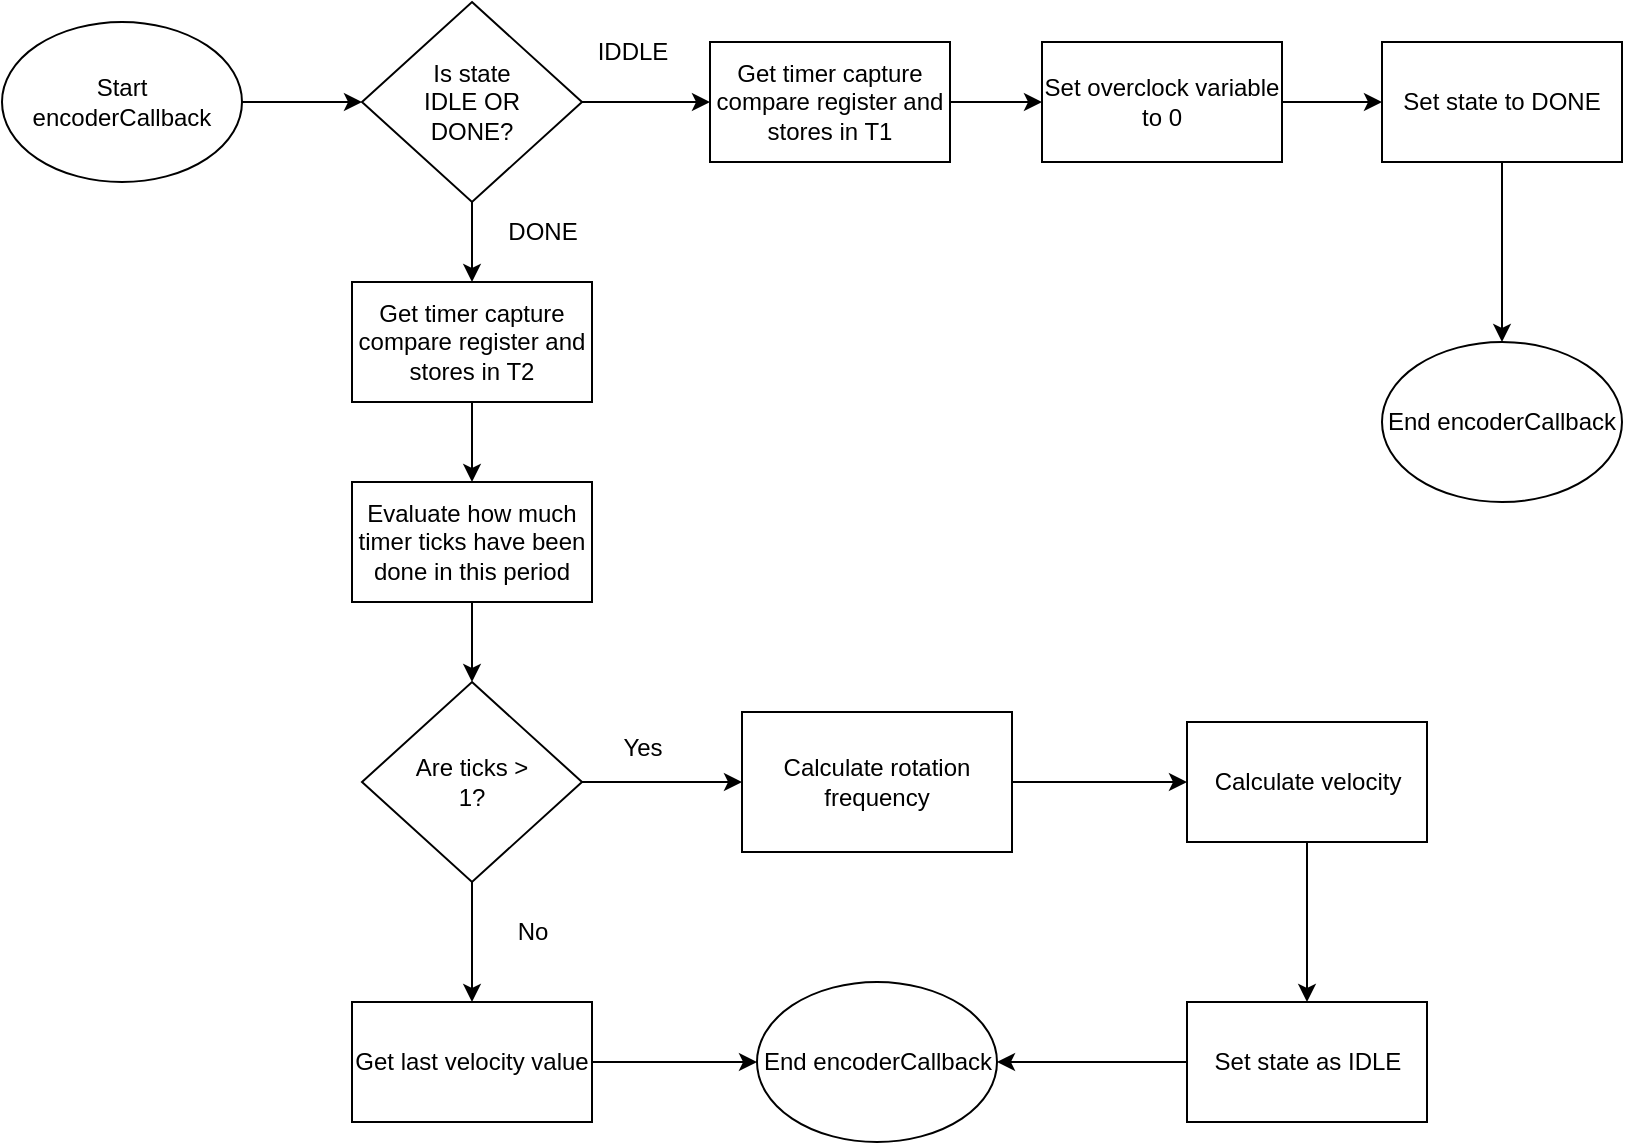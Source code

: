 <mxfile version="21.7.5" type="github">
  <diagram id="C5RBs43oDa-KdzZeNtuy" name="Page-1">
    <mxGraphModel dx="808" dy="483" grid="1" gridSize="10" guides="1" tooltips="1" connect="1" arrows="1" fold="1" page="1" pageScale="1" pageWidth="827" pageHeight="1169" math="0" shadow="0">
      <root>
        <mxCell id="WIyWlLk6GJQsqaUBKTNV-0" />
        <mxCell id="WIyWlLk6GJQsqaUBKTNV-1" parent="WIyWlLk6GJQsqaUBKTNV-0" />
        <mxCell id="E0GmgQP-KoGzZXv8lp-d-8" style="edgeStyle=orthogonalEdgeStyle;rounded=0;orthogonalLoop=1;jettySize=auto;html=1;entryX=0;entryY=0.5;entryDx=0;entryDy=0;" edge="1" parent="WIyWlLk6GJQsqaUBKTNV-1" source="E0GmgQP-KoGzZXv8lp-d-9" target="E0GmgQP-KoGzZXv8lp-d-11">
          <mxGeometry relative="1" as="geometry" />
        </mxCell>
        <mxCell id="E0GmgQP-KoGzZXv8lp-d-9" value="&lt;div&gt;Start&lt;/div&gt;&lt;div&gt;encoderCallback&lt;br&gt;&lt;/div&gt;" style="ellipse;whiteSpace=wrap;html=1;" vertex="1" parent="WIyWlLk6GJQsqaUBKTNV-1">
          <mxGeometry y="50" width="120" height="80" as="geometry" />
        </mxCell>
        <mxCell id="E0GmgQP-KoGzZXv8lp-d-10" value="" style="edgeStyle=orthogonalEdgeStyle;rounded=0;orthogonalLoop=1;jettySize=auto;html=1;" edge="1" parent="WIyWlLk6GJQsqaUBKTNV-1" source="E0GmgQP-KoGzZXv8lp-d-11" target="E0GmgQP-KoGzZXv8lp-d-14">
          <mxGeometry relative="1" as="geometry" />
        </mxCell>
        <mxCell id="E0GmgQP-KoGzZXv8lp-d-13" value="" style="edgeStyle=orthogonalEdgeStyle;rounded=0;orthogonalLoop=1;jettySize=auto;html=1;" edge="1" parent="WIyWlLk6GJQsqaUBKTNV-1" source="E0GmgQP-KoGzZXv8lp-d-14" target="E0GmgQP-KoGzZXv8lp-d-15">
          <mxGeometry relative="1" as="geometry" />
        </mxCell>
        <mxCell id="E0GmgQP-KoGzZXv8lp-d-14" value="Get timer capture compare register and stores in T1" style="whiteSpace=wrap;html=1;" vertex="1" parent="WIyWlLk6GJQsqaUBKTNV-1">
          <mxGeometry x="354" y="60" width="120" height="60" as="geometry" />
        </mxCell>
        <mxCell id="E0GmgQP-KoGzZXv8lp-d-17" value="" style="edgeStyle=orthogonalEdgeStyle;rounded=0;orthogonalLoop=1;jettySize=auto;html=1;" edge="1" parent="WIyWlLk6GJQsqaUBKTNV-1" source="E0GmgQP-KoGzZXv8lp-d-15" target="E0GmgQP-KoGzZXv8lp-d-16">
          <mxGeometry relative="1" as="geometry" />
        </mxCell>
        <mxCell id="E0GmgQP-KoGzZXv8lp-d-15" value="Set overclock variable to 0" style="whiteSpace=wrap;html=1;" vertex="1" parent="WIyWlLk6GJQsqaUBKTNV-1">
          <mxGeometry x="520" y="60" width="120" height="60" as="geometry" />
        </mxCell>
        <mxCell id="E0GmgQP-KoGzZXv8lp-d-46" style="edgeStyle=orthogonalEdgeStyle;rounded=0;orthogonalLoop=1;jettySize=auto;html=1;entryX=0.5;entryY=0;entryDx=0;entryDy=0;" edge="1" parent="WIyWlLk6GJQsqaUBKTNV-1" source="E0GmgQP-KoGzZXv8lp-d-16" target="E0GmgQP-KoGzZXv8lp-d-45">
          <mxGeometry relative="1" as="geometry" />
        </mxCell>
        <mxCell id="E0GmgQP-KoGzZXv8lp-d-16" value="Set state to DONE" style="whiteSpace=wrap;html=1;" vertex="1" parent="WIyWlLk6GJQsqaUBKTNV-1">
          <mxGeometry x="690" y="60" width="120" height="60" as="geometry" />
        </mxCell>
        <mxCell id="E0GmgQP-KoGzZXv8lp-d-18" value="" style="group" vertex="1" connectable="0" parent="WIyWlLk6GJQsqaUBKTNV-1">
          <mxGeometry x="180" y="40" width="110" height="100" as="geometry" />
        </mxCell>
        <mxCell id="E0GmgQP-KoGzZXv8lp-d-11" value="" style="rhombus;whiteSpace=wrap;html=1;" vertex="1" parent="E0GmgQP-KoGzZXv8lp-d-18">
          <mxGeometry width="110" height="100" as="geometry" />
        </mxCell>
        <mxCell id="E0GmgQP-KoGzZXv8lp-d-12" value="Is state IDLE OR DONE?" style="text;html=1;strokeColor=none;fillColor=none;align=center;verticalAlign=middle;whiteSpace=wrap;rounded=0;" vertex="1" parent="E0GmgQP-KoGzZXv8lp-d-18">
          <mxGeometry x="25" y="35" width="60" height="30" as="geometry" />
        </mxCell>
        <mxCell id="E0GmgQP-KoGzZXv8lp-d-22" value="" style="edgeStyle=orthogonalEdgeStyle;rounded=0;orthogonalLoop=1;jettySize=auto;html=1;" edge="1" parent="WIyWlLk6GJQsqaUBKTNV-1" source="E0GmgQP-KoGzZXv8lp-d-19" target="E0GmgQP-KoGzZXv8lp-d-21">
          <mxGeometry relative="1" as="geometry" />
        </mxCell>
        <mxCell id="E0GmgQP-KoGzZXv8lp-d-19" value="Get timer capture compare register and stores in T2" style="whiteSpace=wrap;html=1;" vertex="1" parent="WIyWlLk6GJQsqaUBKTNV-1">
          <mxGeometry x="175" y="180" width="120" height="60" as="geometry" />
        </mxCell>
        <mxCell id="E0GmgQP-KoGzZXv8lp-d-20" value="" style="edgeStyle=orthogonalEdgeStyle;rounded=0;orthogonalLoop=1;jettySize=auto;html=1;" edge="1" parent="WIyWlLk6GJQsqaUBKTNV-1" source="E0GmgQP-KoGzZXv8lp-d-11" target="E0GmgQP-KoGzZXv8lp-d-19">
          <mxGeometry relative="1" as="geometry" />
        </mxCell>
        <mxCell id="E0GmgQP-KoGzZXv8lp-d-26" style="edgeStyle=orthogonalEdgeStyle;rounded=0;orthogonalLoop=1;jettySize=auto;html=1;entryX=0.5;entryY=0;entryDx=0;entryDy=0;" edge="1" parent="WIyWlLk6GJQsqaUBKTNV-1" source="E0GmgQP-KoGzZXv8lp-d-21" target="E0GmgQP-KoGzZXv8lp-d-24">
          <mxGeometry relative="1" as="geometry" />
        </mxCell>
        <mxCell id="E0GmgQP-KoGzZXv8lp-d-21" value="&lt;div&gt;Evaluate how much timer ticks have been done in this period&lt;br&gt;&lt;/div&gt;" style="whiteSpace=wrap;html=1;" vertex="1" parent="WIyWlLk6GJQsqaUBKTNV-1">
          <mxGeometry x="175" y="280" width="120" height="60" as="geometry" />
        </mxCell>
        <mxCell id="E0GmgQP-KoGzZXv8lp-d-23" value="" style="group" vertex="1" connectable="0" parent="WIyWlLk6GJQsqaUBKTNV-1">
          <mxGeometry x="180" y="380" width="110" height="100" as="geometry" />
        </mxCell>
        <mxCell id="E0GmgQP-KoGzZXv8lp-d-24" value="" style="rhombus;whiteSpace=wrap;html=1;" vertex="1" parent="E0GmgQP-KoGzZXv8lp-d-23">
          <mxGeometry width="110" height="100" as="geometry" />
        </mxCell>
        <mxCell id="E0GmgQP-KoGzZXv8lp-d-25" value="Are ticks &amp;gt; 1?" style="text;html=1;strokeColor=none;fillColor=none;align=center;verticalAlign=middle;whiteSpace=wrap;rounded=0;" vertex="1" parent="E0GmgQP-KoGzZXv8lp-d-23">
          <mxGeometry x="25" y="35" width="60" height="30" as="geometry" />
        </mxCell>
        <mxCell id="E0GmgQP-KoGzZXv8lp-d-32" value="" style="edgeStyle=orthogonalEdgeStyle;rounded=0;orthogonalLoop=1;jettySize=auto;html=1;" edge="1" parent="WIyWlLk6GJQsqaUBKTNV-1" source="E0GmgQP-KoGzZXv8lp-d-27" target="E0GmgQP-KoGzZXv8lp-d-31">
          <mxGeometry relative="1" as="geometry" />
        </mxCell>
        <mxCell id="E0GmgQP-KoGzZXv8lp-d-27" value="Calculate rotation frequency" style="whiteSpace=wrap;html=1;" vertex="1" parent="WIyWlLk6GJQsqaUBKTNV-1">
          <mxGeometry x="370" y="395" width="135" height="70" as="geometry" />
        </mxCell>
        <mxCell id="E0GmgQP-KoGzZXv8lp-d-28" value="" style="edgeStyle=orthogonalEdgeStyle;rounded=0;orthogonalLoop=1;jettySize=auto;html=1;" edge="1" parent="WIyWlLk6GJQsqaUBKTNV-1" source="E0GmgQP-KoGzZXv8lp-d-24" target="E0GmgQP-KoGzZXv8lp-d-27">
          <mxGeometry relative="1" as="geometry" />
        </mxCell>
        <mxCell id="E0GmgQP-KoGzZXv8lp-d-34" value="" style="edgeStyle=orthogonalEdgeStyle;rounded=0;orthogonalLoop=1;jettySize=auto;html=1;" edge="1" parent="WIyWlLk6GJQsqaUBKTNV-1" source="E0GmgQP-KoGzZXv8lp-d-31" target="E0GmgQP-KoGzZXv8lp-d-33">
          <mxGeometry relative="1" as="geometry" />
        </mxCell>
        <mxCell id="E0GmgQP-KoGzZXv8lp-d-31" value="Calculate velocity" style="whiteSpace=wrap;html=1;" vertex="1" parent="WIyWlLk6GJQsqaUBKTNV-1">
          <mxGeometry x="592.5" y="400" width="120" height="60" as="geometry" />
        </mxCell>
        <mxCell id="E0GmgQP-KoGzZXv8lp-d-38" value="" style="edgeStyle=orthogonalEdgeStyle;rounded=0;orthogonalLoop=1;jettySize=auto;html=1;entryX=1;entryY=0.5;entryDx=0;entryDy=0;" edge="1" parent="WIyWlLk6GJQsqaUBKTNV-1" source="E0GmgQP-KoGzZXv8lp-d-33" target="E0GmgQP-KoGzZXv8lp-d-39">
          <mxGeometry relative="1" as="geometry">
            <mxPoint x="492.5" y="570" as="targetPoint" />
          </mxGeometry>
        </mxCell>
        <mxCell id="E0GmgQP-KoGzZXv8lp-d-33" value="Set state as IDLE" style="whiteSpace=wrap;html=1;" vertex="1" parent="WIyWlLk6GJQsqaUBKTNV-1">
          <mxGeometry x="592.5" y="540" width="120" height="60" as="geometry" />
        </mxCell>
        <mxCell id="E0GmgQP-KoGzZXv8lp-d-39" value="End encoderCallback" style="ellipse;whiteSpace=wrap;html=1;" vertex="1" parent="WIyWlLk6GJQsqaUBKTNV-1">
          <mxGeometry x="377.5" y="530" width="120" height="80" as="geometry" />
        </mxCell>
        <mxCell id="E0GmgQP-KoGzZXv8lp-d-40" value="Yes" style="text;html=1;align=center;verticalAlign=middle;resizable=0;points=[];autosize=1;strokeColor=none;fillColor=none;" vertex="1" parent="WIyWlLk6GJQsqaUBKTNV-1">
          <mxGeometry x="300" y="398" width="40" height="30" as="geometry" />
        </mxCell>
        <mxCell id="E0GmgQP-KoGzZXv8lp-d-41" value="IDDLE" style="text;html=1;align=center;verticalAlign=middle;resizable=0;points=[];autosize=1;strokeColor=none;fillColor=none;" vertex="1" parent="WIyWlLk6GJQsqaUBKTNV-1">
          <mxGeometry x="285" y="50" width="60" height="30" as="geometry" />
        </mxCell>
        <mxCell id="E0GmgQP-KoGzZXv8lp-d-42" value="DONE" style="text;html=1;align=center;verticalAlign=middle;resizable=0;points=[];autosize=1;strokeColor=none;fillColor=none;" vertex="1" parent="WIyWlLk6GJQsqaUBKTNV-1">
          <mxGeometry x="240" y="140" width="60" height="30" as="geometry" />
        </mxCell>
        <mxCell id="E0GmgQP-KoGzZXv8lp-d-45" value="End encoderCallback" style="ellipse;whiteSpace=wrap;html=1;" vertex="1" parent="WIyWlLk6GJQsqaUBKTNV-1">
          <mxGeometry x="690" y="210" width="120" height="80" as="geometry" />
        </mxCell>
        <mxCell id="E0GmgQP-KoGzZXv8lp-d-52" style="edgeStyle=orthogonalEdgeStyle;rounded=0;orthogonalLoop=1;jettySize=auto;html=1;entryX=0;entryY=0.5;entryDx=0;entryDy=0;" edge="1" parent="WIyWlLk6GJQsqaUBKTNV-1" source="E0GmgQP-KoGzZXv8lp-d-49" target="E0GmgQP-KoGzZXv8lp-d-39">
          <mxGeometry relative="1" as="geometry" />
        </mxCell>
        <mxCell id="E0GmgQP-KoGzZXv8lp-d-49" value="Get last velocity value" style="whiteSpace=wrap;html=1;" vertex="1" parent="WIyWlLk6GJQsqaUBKTNV-1">
          <mxGeometry x="175" y="540" width="120" height="60" as="geometry" />
        </mxCell>
        <mxCell id="E0GmgQP-KoGzZXv8lp-d-50" value="" style="edgeStyle=orthogonalEdgeStyle;rounded=0;orthogonalLoop=1;jettySize=auto;html=1;" edge="1" parent="WIyWlLk6GJQsqaUBKTNV-1" source="E0GmgQP-KoGzZXv8lp-d-24" target="E0GmgQP-KoGzZXv8lp-d-49">
          <mxGeometry relative="1" as="geometry" />
        </mxCell>
        <mxCell id="E0GmgQP-KoGzZXv8lp-d-51" value="No" style="text;html=1;align=center;verticalAlign=middle;resizable=0;points=[];autosize=1;strokeColor=none;fillColor=none;" vertex="1" parent="WIyWlLk6GJQsqaUBKTNV-1">
          <mxGeometry x="245" y="490" width="40" height="30" as="geometry" />
        </mxCell>
      </root>
    </mxGraphModel>
  </diagram>
</mxfile>
